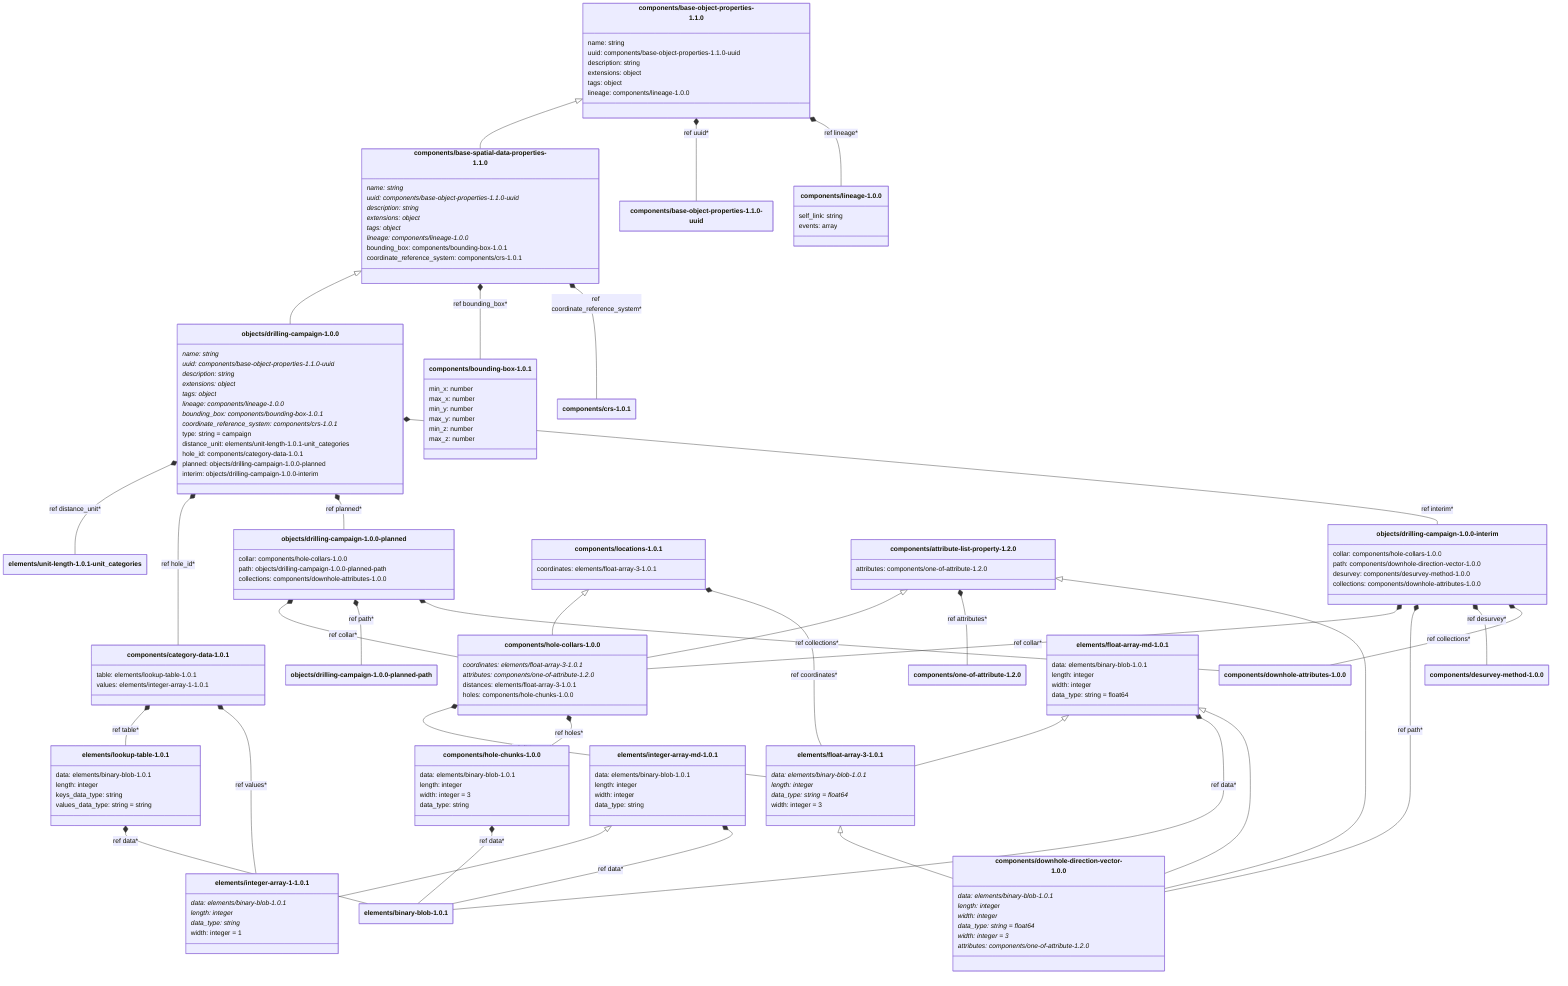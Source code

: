 ---
config:
    class:
        hideEmptyMembersBox: true
---

classDiagram
    class `components/base-object-properties-1.1.0`:::schemaComponent {
        name: string
        uuid: components/base-object-properties-1.1.0-uuid
        description: string
        extensions: object
        tags: object
        lineage: components/lineage-1.0.0
    }
    class `components/base-spatial-data-properties-1.1.0`:::schemaComponent {
        name: string*
        uuid: components/base-object-properties-1.1.0-uuid*
        description: string*
        extensions: object*
        tags: object*
        lineage: components/lineage-1.0.0*
        bounding_box: components/bounding-box-1.0.1
        coordinate_reference_system: components/crs-1.0.1
    }
    `components/base-object-properties-1.1.0` <|-- `components/base-spatial-data-properties-1.1.0`
    class `objects/drilling-campaign-1.0.0`:::schemaObject {
        name: string*
        uuid: components/base-object-properties-1.1.0-uuid*
        description: string*
        extensions: object*
        tags: object*
        lineage: components/lineage-1.0.0*
        bounding_box: components/bounding-box-1.0.1*
        coordinate_reference_system: components/crs-1.0.1*
        type: string = campaign
        distance_unit: elements/unit-length-1.0.1-unit_categories
        hole_id: components/category-data-1.0.1
        planned: objects/drilling-campaign-1.0.0-planned
        interim: objects/drilling-campaign-1.0.0-interim
    }
    `components/base-spatial-data-properties-1.1.0` <|-- `objects/drilling-campaign-1.0.0`
    `components/base-object-properties-1.1.0` *-- `components/base-object-properties-1.1.0-uuid` : ref uuid*
    `components/base-object-properties-1.1.0` *-- `components/lineage-1.0.0` : ref lineage*
    `components/base-spatial-data-properties-1.1.0` *-- `components/bounding-box-1.0.1` : ref bounding_box*
    `components/base-spatial-data-properties-1.1.0` *-- `components/crs-1.0.1` : ref coordinate_reference_system*
    `objects/drilling-campaign-1.0.0` *-- `elements/unit-length-1.0.1-unit_categories` : ref distance_unit*
    `objects/drilling-campaign-1.0.0` *-- `components/category-data-1.0.1` : ref hole_id*
    `objects/drilling-campaign-1.0.0` *-- `objects/drilling-campaign-1.0.0-planned` : ref planned*
    `objects/drilling-campaign-1.0.0` *-- `objects/drilling-campaign-1.0.0-interim` : ref interim*
    class `objects/drilling-campaign-1.0.0-interim`:::schemaImplicit {
        collar: components/hole-collars-1.0.0
        path: components/downhole-direction-vector-1.0.0
        desurvey: components/desurvey-method-1.0.0
        collections: components/downhole-attributes-1.0.0
    }
    `objects/drilling-campaign-1.0.0-interim` *-- `components/hole-collars-1.0.0` : ref collar*
    `objects/drilling-campaign-1.0.0-interim` *-- `components/downhole-direction-vector-1.0.0` : ref path*
    `objects/drilling-campaign-1.0.0-interim` *-- `components/desurvey-method-1.0.0` : ref desurvey*
    `objects/drilling-campaign-1.0.0-interim` *-- `components/downhole-attributes-1.0.0` : ref collections*
    class `components/desurvey-method-1.0.0`:::schemaComponent {
    }
    class `components/locations-1.0.1`:::schemaComponent {
        coordinates: elements/float-array-3-1.0.1
    }
    class `components/attribute-list-property-1.2.0`:::schemaComponent {
        attributes: components/one-of-attribute-1.2.0
    }
    class `components/hole-collars-1.0.0`:::schemaComponent {
        coordinates: elements/float-array-3-1.0.1*
        attributes: components/one-of-attribute-1.2.0*
        distances: elements/float-array-3-1.0.1
        holes: components/hole-chunks-1.0.0
    }
    `components/locations-1.0.1` <|-- `components/hole-collars-1.0.0`
    `components/attribute-list-property-1.2.0` <|-- `components/hole-collars-1.0.0`
    `components/locations-1.0.1` *-- `elements/float-array-3-1.0.1` : ref coordinates*
    `components/attribute-list-property-1.2.0` *-- `components/one-of-attribute-1.2.0` : ref attributes*
    `components/hole-collars-1.0.0` *-- `elements/float-array-3-1.0.1` : ref distances*
    `components/hole-collars-1.0.0` *-- `components/hole-chunks-1.0.0` : ref holes*
    class `components/one-of-attribute-1.2.0`:::schemaComponent {
    }
    class `components/hole-chunks-1.0.0`:::schemaComponent {
        data: elements/binary-blob-1.0.1
        length: integer
        width: integer = 3
        data_type: string
    }
    `components/hole-chunks-1.0.0` *-- `elements/binary-blob-1.0.1` : ref data*
    class `elements/binary-blob-1.0.1`:::schemaElement {
    }
    class `elements/float-array-md-1.0.1`:::schemaElement {
        data: elements/binary-blob-1.0.1
        length: integer
        width: integer
        data_type: string = float64
    }
    class `elements/float-array-3-1.0.1`:::schemaElement {
        data: elements/binary-blob-1.0.1*
        length: integer*
        data_type: string = float64*
        width: integer = 3
    }
    `elements/float-array-md-1.0.1` <|-- `elements/float-array-3-1.0.1`
    `elements/float-array-md-1.0.1` *-- `elements/binary-blob-1.0.1` : ref data*
    class `components/downhole-attributes-1.0.0`:::schemaComponent {
    }
    class `components/downhole-direction-vector-1.0.0`:::schemaComponent {
        data: elements/binary-blob-1.0.1*
        length: integer*
        width: integer*
        data_type: string = float64*
        width: integer = 3*
        attributes: components/one-of-attribute-1.2.0*
    }
    `elements/float-array-md-1.0.1` <|-- `components/downhole-direction-vector-1.0.0`
    `elements/float-array-3-1.0.1` <|-- `components/downhole-direction-vector-1.0.0`
    `components/attribute-list-property-1.2.0` <|-- `components/downhole-direction-vector-1.0.0`
    class `objects/drilling-campaign-1.0.0-planned`:::schemaImplicit {
        collar: components/hole-collars-1.0.0
        path: objects/drilling-campaign-1.0.0-planned-path
        collections: components/downhole-attributes-1.0.0
    }
    `objects/drilling-campaign-1.0.0-planned` *-- `components/hole-collars-1.0.0` : ref collar*
    `objects/drilling-campaign-1.0.0-planned` *-- `objects/drilling-campaign-1.0.0-planned-path` : ref path*
    `objects/drilling-campaign-1.0.0-planned` *-- `components/downhole-attributes-1.0.0` : ref collections*
    class `objects/drilling-campaign-1.0.0-planned-path`:::schemaImplicit {
    }
    class `components/lineage-1.0.0`:::schemaComponent {
        self_link: string
        events: array
    }
    class `components/bounding-box-1.0.1`:::schemaComponent {
        min_x: number
        max_x: number
        min_y: number
        max_y: number
        min_z: number
        max_z: number
    }
    class `components/base-object-properties-1.1.0-uuid`:::schemaImplicit {
    }
    class `components/category-data-1.0.1`:::schemaComponent {
        table: elements/lookup-table-1.0.1
        values: elements/integer-array-1-1.0.1
    }
    `components/category-data-1.0.1` *-- `elements/lookup-table-1.0.1` : ref table*
    `components/category-data-1.0.1` *-- `elements/integer-array-1-1.0.1` : ref values*
    class `elements/lookup-table-1.0.1`:::schemaElement {
        data: elements/binary-blob-1.0.1
        length: integer
        keys_data_type: string
        values_data_type: string = string
    }
    `elements/lookup-table-1.0.1` *-- `elements/binary-blob-1.0.1` : ref data*
    class `elements/integer-array-md-1.0.1`:::schemaElement {
        data: elements/binary-blob-1.0.1
        length: integer
        width: integer
        data_type: string
    }
    class `elements/integer-array-1-1.0.1`:::schemaElement {
        data: elements/binary-blob-1.0.1*
        length: integer*
        data_type: string*
        width: integer = 1
    }
    `elements/integer-array-md-1.0.1` <|-- `elements/integer-array-1-1.0.1`
    `elements/integer-array-md-1.0.1` *-- `elements/binary-blob-1.0.1` : ref data*
    class `elements/unit-length-1.0.1-unit_categories`:::schemaImplicit {
    }
    class `components/crs-1.0.1`:::schemaComponent {
    }